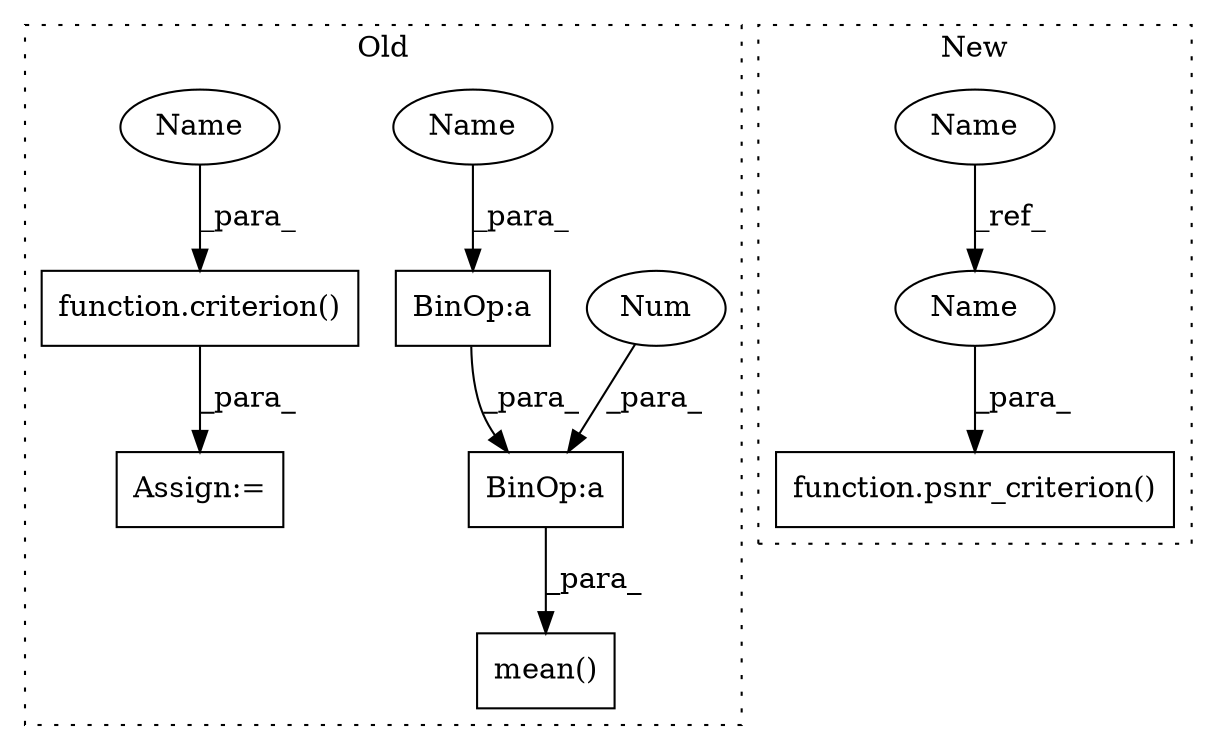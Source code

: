 digraph G {
subgraph cluster0 {
1 [label="mean()" a="75" s="8394,8419" l="11,1" shape="box"];
3 [label="BinOp:a" a="82" s="8408" l="3" shape="box"];
4 [label="BinOp:a" a="82" s="8414" l="4" shape="box"];
5 [label="Num" a="76" s="8418" l="1" shape="ellipse"];
7 [label="function.criterion()" a="75" s="8286,8302" l="10,1" shape="box"];
8 [label="Assign:=" a="68" s="8283" l="3" shape="box"];
10 [label="Name" a="87" s="8411" l="2" shape="ellipse"];
11 [label="Name" a="87" s="8300" l="2" shape="ellipse"];
label = "Old";
style="dotted";
}
subgraph cluster1 {
2 [label="function.psnr_criterion()" a="75" s="8403,8424" l="15,1" shape="box"];
6 [label="Name" a="87" s="8173" l="2" shape="ellipse"];
9 [label="Name" a="87" s="8422" l="2" shape="ellipse"];
label = "New";
style="dotted";
}
3 -> 4 [label="_para_"];
4 -> 1 [label="_para_"];
5 -> 4 [label="_para_"];
6 -> 9 [label="_ref_"];
7 -> 8 [label="_para_"];
9 -> 2 [label="_para_"];
10 -> 3 [label="_para_"];
11 -> 7 [label="_para_"];
}